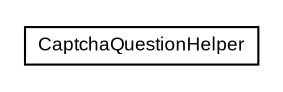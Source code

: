 #!/usr/local/bin/dot
#
# Class diagram 
# Generated by UmlGraph version 4.6 (http://www.spinellis.gr/sw/umlgraph)
#

digraph G {
	edge [fontname="arial",fontsize=10,labelfontname="arial",labelfontsize=10];
	node [fontname="arial",fontsize=10,shape=plaintext];
	// com.octo.captcha.CaptchaQuestionHelper
	c0 [label=<<table border="0" cellborder="1" cellspacing="0" cellpadding="2" port="p" href="./CaptchaQuestionHelper.html">
		<tr><td><table border="0" cellspacing="0" cellpadding="1">
			<tr><td> CaptchaQuestionHelper </td></tr>
		</table></td></tr>
		</table>>, fontname="arial", fontcolor="black", fontsize=9.0];
}

